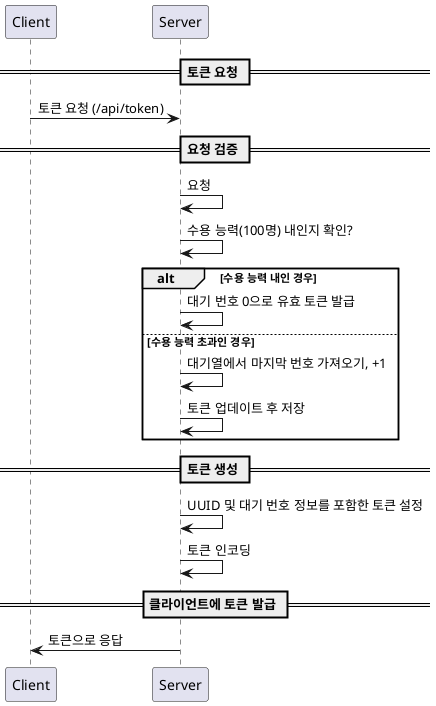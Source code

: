 @startuml
participant "Client" as Client
participant "Server" as Server

== 토큰 요청 ==
Client -> Server: 토큰 요청 (/api/token)

== 요청 검증 ==
Server -> Server: 요청
Server -> Server: 수용 능력(100명) 내인지 확인?

alt 수용 능력 내인 경우
    Server -> Server: 대기 번호 0으로 유효 토큰 발급
else 수용 능력 초과인 경우
    Server -> Server: 대기열에서 마지막 번호 가져오기, +1
    Server -> Server: 토큰 업데이트 후 저장
end

== 토큰 생성 ==
Server -> Server: UUID 및 대기 번호 정보를 포함한 토큰 설정
Server -> Server: 토큰 인코딩

== 클라이언트에 토큰 발급 ==
Server -> Client: 토큰으로 응답

@enduml
